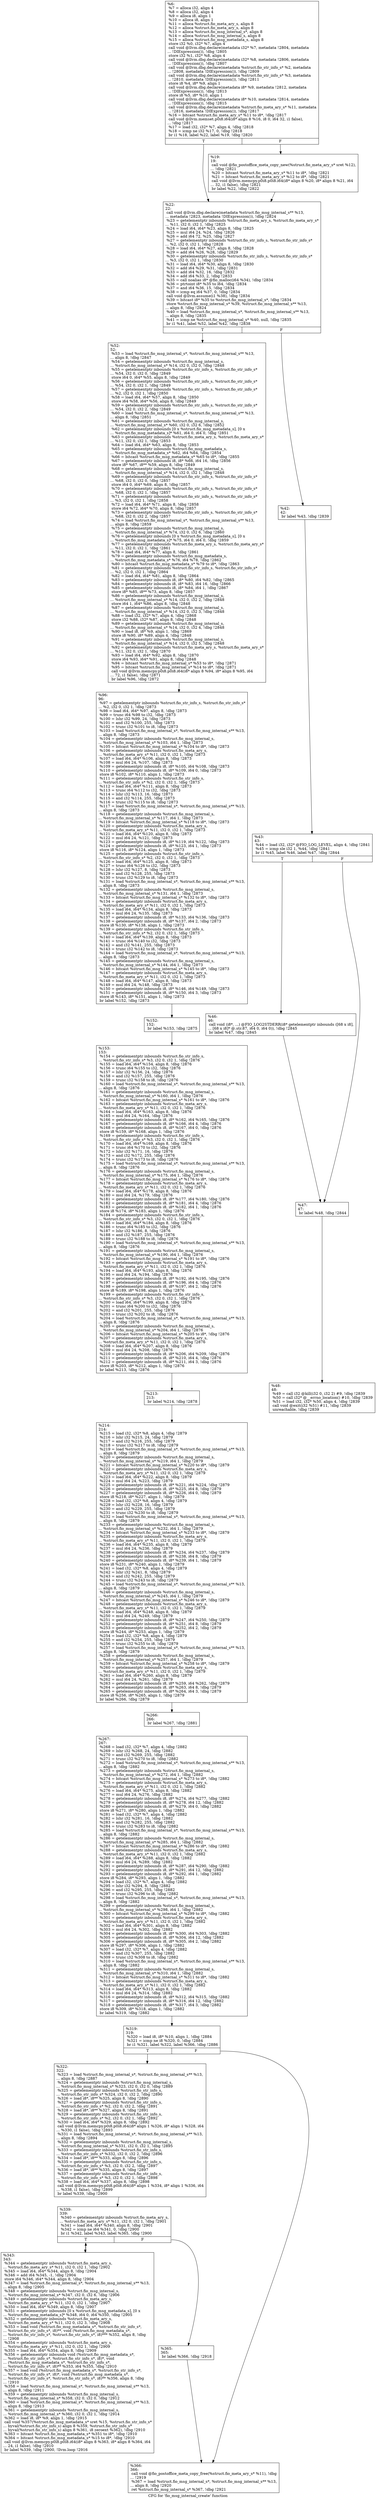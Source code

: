 digraph "CFG for 'fio_msg_internal_create' function" {
	label="CFG for 'fio_msg_internal_create' function";

	Node0x5568514972a0 [shape=record,label="{%6:\l  %7 = alloca i32, align 4\l  %8 = alloca i32, align 4\l  %9 = alloca i8, align 1\l  %10 = alloca i8, align 1\l  %11 = alloca %struct.fio_meta_ary_s, align 8\l  %12 = alloca %struct.fio_meta_ary_s, align 8\l  %13 = alloca %struct.fio_msg_internal_s*, align 8\l  %14 = alloca %struct.fio_msg_internal_s, align 8\l  %15 = alloca %struct.fio_msg_metadata_s, align 8\l  store i32 %0, i32* %7, align 4\l  call void @llvm.dbg.declare(metadata i32* %7, metadata !2804, metadata\l... !DIExpression()), !dbg !2805\l  store i32 %1, i32* %8, align 4\l  call void @llvm.dbg.declare(metadata i32* %8, metadata !2806, metadata\l... !DIExpression()), !dbg !2807\l  call void @llvm.dbg.declare(metadata %struct.fio_str_info_s* %2, metadata\l... !2808, metadata !DIExpression()), !dbg !2809\l  call void @llvm.dbg.declare(metadata %struct.fio_str_info_s* %3, metadata\l... !2810, metadata !DIExpression()), !dbg !2811\l  store i8 %4, i8* %9, align 1\l  call void @llvm.dbg.declare(metadata i8* %9, metadata !2812, metadata\l... !DIExpression()), !dbg !2813\l  store i8 %5, i8* %10, align 1\l  call void @llvm.dbg.declare(metadata i8* %10, metadata !2814, metadata\l... !DIExpression()), !dbg !2815\l  call void @llvm.dbg.declare(metadata %struct.fio_meta_ary_s* %11, metadata\l... !2816, metadata !DIExpression()), !dbg !2817\l  %16 = bitcast %struct.fio_meta_ary_s* %11 to i8*, !dbg !2817\l  call void @llvm.memset.p0i8.i64(i8* align 8 %16, i8 0, i64 32, i1 false),\l... !dbg !2817\l  %17 = load i32, i32* %7, align 4, !dbg !2818\l  %18 = icmp ne i32 %17, 0, !dbg !2818\l  br i1 %18, label %22, label %19, !dbg !2820\l|{<s0>T|<s1>F}}"];
	Node0x5568514972a0:s0 -> Node0x556851497750;
	Node0x5568514972a0:s1 -> Node0x556851497700;
	Node0x556851497700 [shape=record,label="{%19:\l19:                                               \l  call void @fio_postoffice_meta_copy_new(%struct.fio_meta_ary_s* sret %12),\l... !dbg !2821\l  %20 = bitcast %struct.fio_meta_ary_s* %11 to i8*, !dbg !2821\l  %21 = bitcast %struct.fio_meta_ary_s* %12 to i8*, !dbg !2821\l  call void @llvm.memcpy.p0i8.p0i8.i64(i8* align 8 %20, i8* align 8 %21, i64\l... 32, i1 false), !dbg !2821\l  br label %22, !dbg !2822\l}"];
	Node0x556851497700 -> Node0x556851497750;
	Node0x556851497750 [shape=record,label="{%22:\l22:                                               \l  call void @llvm.dbg.declare(metadata %struct.fio_msg_internal_s** %13,\l... metadata !2823, metadata !DIExpression()), !dbg !2824\l  %23 = getelementptr inbounds %struct.fio_meta_ary_s, %struct.fio_meta_ary_s*\l... %11, i32 0, i32 1, !dbg !2825\l  %24 = load i64, i64* %23, align 8, !dbg !2825\l  %25 = mul i64 24, %24, !dbg !2826\l  %26 = add i64 72, %25, !dbg !2827\l  %27 = getelementptr inbounds %struct.fio_str_info_s, %struct.fio_str_info_s*\l... %2, i32 0, i32 1, !dbg !2828\l  %28 = load i64, i64* %27, align 8, !dbg !2828\l  %29 = add i64 %26, %28, !dbg !2829\l  %30 = getelementptr inbounds %struct.fio_str_info_s, %struct.fio_str_info_s*\l... %3, i32 0, i32 1, !dbg !2830\l  %31 = load i64, i64* %30, align 8, !dbg !2830\l  %32 = add i64 %29, %31, !dbg !2831\l  %33 = add i64 %32, 16, !dbg !2832\l  %34 = add i64 %33, 2, !dbg !2833\l  %35 = call noalias i8* @fio_malloc(i64 %34), !dbg !2834\l  %36 = ptrtoint i8* %35 to i64, !dbg !2834\l  %37 = and i64 %36, 15, !dbg !2834\l  %38 = icmp eq i64 %37, 0, !dbg !2834\l  call void @llvm.assume(i1 %38), !dbg !2834\l  %39 = bitcast i8* %35 to %struct.fio_msg_internal_s*, !dbg !2834\l  store %struct.fio_msg_internal_s* %39, %struct.fio_msg_internal_s** %13,\l... align 8, !dbg !2824\l  %40 = load %struct.fio_msg_internal_s*, %struct.fio_msg_internal_s** %13,\l... align 8, !dbg !2835\l  %41 = icmp ne %struct.fio_msg_internal_s* %40, null, !dbg !2835\l  br i1 %41, label %52, label %42, !dbg !2838\l|{<s0>T|<s1>F}}"];
	Node0x556851497750:s0 -> Node0x556851497930;
	Node0x556851497750:s1 -> Node0x5568514977a0;
	Node0x5568514977a0 [shape=record,label="{%42:\l42:                                               \l  br label %43, !dbg !2839\l}"];
	Node0x5568514977a0 -> Node0x5568514977f0;
	Node0x5568514977f0 [shape=record,label="{%43:\l43:                                               \l  %44 = load i32, i32* @FIO_LOG_LEVEL, align 4, !dbg !2841\l  %45 = icmp sle i32 1, %44, !dbg !2841\l  br i1 %45, label %46, label %47, !dbg !2844\l|{<s0>T|<s1>F}}"];
	Node0x5568514977f0:s0 -> Node0x556851497840;
	Node0x5568514977f0:s1 -> Node0x556851497890;
	Node0x556851497840 [shape=record,label="{%46:\l46:                                               \l  call void (i8*, ...) @FIO_LOG2STDERR(i8* getelementptr inbounds ([68 x i8],\l... [68 x i8]* @.str.87, i64 0, i64 0)), !dbg !2845\l  br label %47, !dbg !2845\l}"];
	Node0x556851497840 -> Node0x556851497890;
	Node0x556851497890 [shape=record,label="{%47:\l47:                                               \l  br label %48, !dbg !2844\l}"];
	Node0x556851497890 -> Node0x5568514978e0;
	Node0x5568514978e0 [shape=record,label="{%48:\l48:                                               \l  %49 = call i32 @kill(i32 0, i32 2) #9, !dbg !2839\l  %50 = call i32* @__errno_location() #10, !dbg !2839\l  %51 = load i32, i32* %50, align 4, !dbg !2839\l  call void @exit(i32 %51) #11, !dbg !2839\l  unreachable, !dbg !2839\l}"];
	Node0x556851497930 [shape=record,label="{%52:\l52:                                               \l  %53 = load %struct.fio_msg_internal_s*, %struct.fio_msg_internal_s** %13,\l... align 8, !dbg !2847\l  %54 = getelementptr inbounds %struct.fio_msg_internal_s,\l... %struct.fio_msg_internal_s* %14, i32 0, i32 0, !dbg !2848\l  %55 = getelementptr inbounds %struct.fio_str_info_s, %struct.fio_str_info_s*\l... %54, i32 0, i32 0, !dbg !2849\l  store i64 0, i64* %55, align 8, !dbg !2849\l  %56 = getelementptr inbounds %struct.fio_str_info_s, %struct.fio_str_info_s*\l... %54, i32 0, i32 1, !dbg !2849\l  %57 = getelementptr inbounds %struct.fio_str_info_s, %struct.fio_str_info_s*\l... %2, i32 0, i32 1, !dbg !2850\l  %58 = load i64, i64* %57, align 8, !dbg !2850\l  store i64 %58, i64* %56, align 8, !dbg !2849\l  %59 = getelementptr inbounds %struct.fio_str_info_s, %struct.fio_str_info_s*\l... %54, i32 0, i32 2, !dbg !2849\l  %60 = load %struct.fio_msg_internal_s*, %struct.fio_msg_internal_s** %13,\l... align 8, !dbg !2851\l  %61 = getelementptr inbounds %struct.fio_msg_internal_s,\l... %struct.fio_msg_internal_s* %60, i32 0, i32 6, !dbg !2852\l  %62 = getelementptr inbounds [0 x %struct.fio_msg_metadata_s], [0 x\l... %struct.fio_msg_metadata_s]* %61, i64 0, i64 0, !dbg !2851\l  %63 = getelementptr inbounds %struct.fio_meta_ary_s, %struct.fio_meta_ary_s*\l... %11, i32 0, i32 1, !dbg !2853\l  %64 = load i64, i64* %63, align 8, !dbg !2853\l  %65 = getelementptr inbounds %struct.fio_msg_metadata_s,\l... %struct.fio_msg_metadata_s* %62, i64 %64, !dbg !2854\l  %66 = bitcast %struct.fio_msg_metadata_s* %65 to i8*, !dbg !2855\l  %67 = getelementptr inbounds i8, i8* %66, i64 16, !dbg !2856\l  store i8* %67, i8** %59, align 8, !dbg !2849\l  %68 = getelementptr inbounds %struct.fio_msg_internal_s,\l... %struct.fio_msg_internal_s* %14, i32 0, i32 1, !dbg !2848\l  %69 = getelementptr inbounds %struct.fio_str_info_s, %struct.fio_str_info_s*\l... %68, i32 0, i32 0, !dbg !2857\l  store i64 0, i64* %69, align 8, !dbg !2857\l  %70 = getelementptr inbounds %struct.fio_str_info_s, %struct.fio_str_info_s*\l... %68, i32 0, i32 1, !dbg !2857\l  %71 = getelementptr inbounds %struct.fio_str_info_s, %struct.fio_str_info_s*\l... %3, i32 0, i32 1, !dbg !2858\l  %72 = load i64, i64* %71, align 8, !dbg !2858\l  store i64 %72, i64* %70, align 8, !dbg !2857\l  %73 = getelementptr inbounds %struct.fio_str_info_s, %struct.fio_str_info_s*\l... %68, i32 0, i32 2, !dbg !2857\l  %74 = load %struct.fio_msg_internal_s*, %struct.fio_msg_internal_s** %13,\l... align 8, !dbg !2859\l  %75 = getelementptr inbounds %struct.fio_msg_internal_s,\l... %struct.fio_msg_internal_s* %74, i32 0, i32 6, !dbg !2860\l  %76 = getelementptr inbounds [0 x %struct.fio_msg_metadata_s], [0 x\l... %struct.fio_msg_metadata_s]* %75, i64 0, i64 0, !dbg !2859\l  %77 = getelementptr inbounds %struct.fio_meta_ary_s, %struct.fio_meta_ary_s*\l... %11, i32 0, i32 1, !dbg !2861\l  %78 = load i64, i64* %77, align 8, !dbg !2861\l  %79 = getelementptr inbounds %struct.fio_msg_metadata_s,\l... %struct.fio_msg_metadata_s* %76, i64 %78, !dbg !2862\l  %80 = bitcast %struct.fio_msg_metadata_s* %79 to i8*, !dbg !2863\l  %81 = getelementptr inbounds %struct.fio_str_info_s, %struct.fio_str_info_s*\l... %2, i32 0, i32 1, !dbg !2864\l  %82 = load i64, i64* %81, align 8, !dbg !2864\l  %83 = getelementptr inbounds i8, i8* %80, i64 %82, !dbg !2865\l  %84 = getelementptr inbounds i8, i8* %83, i64 16, !dbg !2866\l  %85 = getelementptr inbounds i8, i8* %84, i64 1, !dbg !2867\l  store i8* %85, i8** %73, align 8, !dbg !2857\l  %86 = getelementptr inbounds %struct.fio_msg_internal_s,\l... %struct.fio_msg_internal_s* %14, i32 0, i32 2, !dbg !2848\l  store i64 1, i64* %86, align 8, !dbg !2848\l  %87 = getelementptr inbounds %struct.fio_msg_internal_s,\l... %struct.fio_msg_internal_s* %14, i32 0, i32 3, !dbg !2848\l  %88 = load i32, i32* %7, align 4, !dbg !2868\l  store i32 %88, i32* %87, align 8, !dbg !2848\l  %89 = getelementptr inbounds %struct.fio_msg_internal_s,\l... %struct.fio_msg_internal_s* %14, i32 0, i32 4, !dbg !2848\l  %90 = load i8, i8* %9, align 1, !dbg !2869\l  store i8 %90, i8* %89, align 4, !dbg !2848\l  %91 = getelementptr inbounds %struct.fio_msg_internal_s,\l... %struct.fio_msg_internal_s* %14, i32 0, i32 5, !dbg !2848\l  %92 = getelementptr inbounds %struct.fio_meta_ary_s, %struct.fio_meta_ary_s*\l... %11, i32 0, i32 1, !dbg !2870\l  %93 = load i64, i64* %92, align 8, !dbg !2870\l  store i64 %93, i64* %91, align 8, !dbg !2848\l  %94 = bitcast %struct.fio_msg_internal_s* %53 to i8*, !dbg !2871\l  %95 = bitcast %struct.fio_msg_internal_s* %14 to i8*, !dbg !2871\l  call void @llvm.memcpy.p0i8.p0i8.i64(i8* align 8 %94, i8* align 8 %95, i64\l... 72, i1 false), !dbg !2871\l  br label %96, !dbg !2872\l}"];
	Node0x556851497930 -> Node0x556851497980;
	Node0x556851497980 [shape=record,label="{%96:\l96:                                               \l  %97 = getelementptr inbounds %struct.fio_str_info_s, %struct.fio_str_info_s*\l... %2, i32 0, i32 1, !dbg !2873\l  %98 = load i64, i64* %97, align 8, !dbg !2873\l  %99 = trunc i64 %98 to i32, !dbg !2873\l  %100 = lshr i32 %99, 24, !dbg !2873\l  %101 = and i32 %100, 255, !dbg !2873\l  %102 = trunc i32 %101 to i8, !dbg !2873\l  %103 = load %struct.fio_msg_internal_s*, %struct.fio_msg_internal_s** %13,\l... align 8, !dbg !2873\l  %104 = getelementptr inbounds %struct.fio_msg_internal_s,\l... %struct.fio_msg_internal_s* %103, i64 1, !dbg !2873\l  %105 = bitcast %struct.fio_msg_internal_s* %104 to i8*, !dbg !2873\l  %106 = getelementptr inbounds %struct.fio_meta_ary_s,\l... %struct.fio_meta_ary_s* %11, i32 0, i32 1, !dbg !2873\l  %107 = load i64, i64* %106, align 8, !dbg !2873\l  %108 = mul i64 24, %107, !dbg !2873\l  %109 = getelementptr inbounds i8, i8* %105, i64 %108, !dbg !2873\l  %110 = getelementptr inbounds i8, i8* %109, i64 0, !dbg !2873\l  store i8 %102, i8* %110, align 1, !dbg !2873\l  %111 = getelementptr inbounds %struct.fio_str_info_s,\l... %struct.fio_str_info_s* %2, i32 0, i32 1, !dbg !2873\l  %112 = load i64, i64* %111, align 8, !dbg !2873\l  %113 = trunc i64 %112 to i32, !dbg !2873\l  %114 = lshr i32 %113, 16, !dbg !2873\l  %115 = and i32 %114, 255, !dbg !2873\l  %116 = trunc i32 %115 to i8, !dbg !2873\l  %117 = load %struct.fio_msg_internal_s*, %struct.fio_msg_internal_s** %13,\l... align 8, !dbg !2873\l  %118 = getelementptr inbounds %struct.fio_msg_internal_s,\l... %struct.fio_msg_internal_s* %117, i64 1, !dbg !2873\l  %119 = bitcast %struct.fio_msg_internal_s* %118 to i8*, !dbg !2873\l  %120 = getelementptr inbounds %struct.fio_meta_ary_s,\l... %struct.fio_meta_ary_s* %11, i32 0, i32 1, !dbg !2873\l  %121 = load i64, i64* %120, align 8, !dbg !2873\l  %122 = mul i64 24, %121, !dbg !2873\l  %123 = getelementptr inbounds i8, i8* %119, i64 %122, !dbg !2873\l  %124 = getelementptr inbounds i8, i8* %123, i64 1, !dbg !2873\l  store i8 %116, i8* %124, align 1, !dbg !2873\l  %125 = getelementptr inbounds %struct.fio_str_info_s,\l... %struct.fio_str_info_s* %2, i32 0, i32 1, !dbg !2873\l  %126 = load i64, i64* %125, align 8, !dbg !2873\l  %127 = trunc i64 %126 to i32, !dbg !2873\l  %128 = lshr i32 %127, 8, !dbg !2873\l  %129 = and i32 %128, 255, !dbg !2873\l  %130 = trunc i32 %129 to i8, !dbg !2873\l  %131 = load %struct.fio_msg_internal_s*, %struct.fio_msg_internal_s** %13,\l... align 8, !dbg !2873\l  %132 = getelementptr inbounds %struct.fio_msg_internal_s,\l... %struct.fio_msg_internal_s* %131, i64 1, !dbg !2873\l  %133 = bitcast %struct.fio_msg_internal_s* %132 to i8*, !dbg !2873\l  %134 = getelementptr inbounds %struct.fio_meta_ary_s,\l... %struct.fio_meta_ary_s* %11, i32 0, i32 1, !dbg !2873\l  %135 = load i64, i64* %134, align 8, !dbg !2873\l  %136 = mul i64 24, %135, !dbg !2873\l  %137 = getelementptr inbounds i8, i8* %133, i64 %136, !dbg !2873\l  %138 = getelementptr inbounds i8, i8* %137, i64 2, !dbg !2873\l  store i8 %130, i8* %138, align 1, !dbg !2873\l  %139 = getelementptr inbounds %struct.fio_str_info_s,\l... %struct.fio_str_info_s* %2, i32 0, i32 1, !dbg !2873\l  %140 = load i64, i64* %139, align 8, !dbg !2873\l  %141 = trunc i64 %140 to i32, !dbg !2873\l  %142 = and i32 %141, 255, !dbg !2873\l  %143 = trunc i32 %142 to i8, !dbg !2873\l  %144 = load %struct.fio_msg_internal_s*, %struct.fio_msg_internal_s** %13,\l... align 8, !dbg !2873\l  %145 = getelementptr inbounds %struct.fio_msg_internal_s,\l... %struct.fio_msg_internal_s* %144, i64 1, !dbg !2873\l  %146 = bitcast %struct.fio_msg_internal_s* %145 to i8*, !dbg !2873\l  %147 = getelementptr inbounds %struct.fio_meta_ary_s,\l... %struct.fio_meta_ary_s* %11, i32 0, i32 1, !dbg !2873\l  %148 = load i64, i64* %147, align 8, !dbg !2873\l  %149 = mul i64 24, %148, !dbg !2873\l  %150 = getelementptr inbounds i8, i8* %146, i64 %149, !dbg !2873\l  %151 = getelementptr inbounds i8, i8* %150, i64 3, !dbg !2873\l  store i8 %143, i8* %151, align 1, !dbg !2873\l  br label %152, !dbg !2873\l}"];
	Node0x556851497980 -> Node0x5568514979d0;
	Node0x5568514979d0 [shape=record,label="{%152:\l152:                                              \l  br label %153, !dbg !2875\l}"];
	Node0x5568514979d0 -> Node0x556851497a20;
	Node0x556851497a20 [shape=record,label="{%153:\l153:                                              \l  %154 = getelementptr inbounds %struct.fio_str_info_s,\l... %struct.fio_str_info_s* %3, i32 0, i32 1, !dbg !2876\l  %155 = load i64, i64* %154, align 8, !dbg !2876\l  %156 = trunc i64 %155 to i32, !dbg !2876\l  %157 = lshr i32 %156, 24, !dbg !2876\l  %158 = and i32 %157, 255, !dbg !2876\l  %159 = trunc i32 %158 to i8, !dbg !2876\l  %160 = load %struct.fio_msg_internal_s*, %struct.fio_msg_internal_s** %13,\l... align 8, !dbg !2876\l  %161 = getelementptr inbounds %struct.fio_msg_internal_s,\l... %struct.fio_msg_internal_s* %160, i64 1, !dbg !2876\l  %162 = bitcast %struct.fio_msg_internal_s* %161 to i8*, !dbg !2876\l  %163 = getelementptr inbounds %struct.fio_meta_ary_s,\l... %struct.fio_meta_ary_s* %11, i32 0, i32 1, !dbg !2876\l  %164 = load i64, i64* %163, align 8, !dbg !2876\l  %165 = mul i64 24, %164, !dbg !2876\l  %166 = getelementptr inbounds i8, i8* %162, i64 %165, !dbg !2876\l  %167 = getelementptr inbounds i8, i8* %166, i64 4, !dbg !2876\l  %168 = getelementptr inbounds i8, i8* %167, i64 0, !dbg !2876\l  store i8 %159, i8* %168, align 1, !dbg !2876\l  %169 = getelementptr inbounds %struct.fio_str_info_s,\l... %struct.fio_str_info_s* %3, i32 0, i32 1, !dbg !2876\l  %170 = load i64, i64* %169, align 8, !dbg !2876\l  %171 = trunc i64 %170 to i32, !dbg !2876\l  %172 = lshr i32 %171, 16, !dbg !2876\l  %173 = and i32 %172, 255, !dbg !2876\l  %174 = trunc i32 %173 to i8, !dbg !2876\l  %175 = load %struct.fio_msg_internal_s*, %struct.fio_msg_internal_s** %13,\l... align 8, !dbg !2876\l  %176 = getelementptr inbounds %struct.fio_msg_internal_s,\l... %struct.fio_msg_internal_s* %175, i64 1, !dbg !2876\l  %177 = bitcast %struct.fio_msg_internal_s* %176 to i8*, !dbg !2876\l  %178 = getelementptr inbounds %struct.fio_meta_ary_s,\l... %struct.fio_meta_ary_s* %11, i32 0, i32 1, !dbg !2876\l  %179 = load i64, i64* %178, align 8, !dbg !2876\l  %180 = mul i64 24, %179, !dbg !2876\l  %181 = getelementptr inbounds i8, i8* %177, i64 %180, !dbg !2876\l  %182 = getelementptr inbounds i8, i8* %181, i64 4, !dbg !2876\l  %183 = getelementptr inbounds i8, i8* %182, i64 1, !dbg !2876\l  store i8 %174, i8* %183, align 1, !dbg !2876\l  %184 = getelementptr inbounds %struct.fio_str_info_s,\l... %struct.fio_str_info_s* %3, i32 0, i32 1, !dbg !2876\l  %185 = load i64, i64* %184, align 8, !dbg !2876\l  %186 = trunc i64 %185 to i32, !dbg !2876\l  %187 = lshr i32 %186, 8, !dbg !2876\l  %188 = and i32 %187, 255, !dbg !2876\l  %189 = trunc i32 %188 to i8, !dbg !2876\l  %190 = load %struct.fio_msg_internal_s*, %struct.fio_msg_internal_s** %13,\l... align 8, !dbg !2876\l  %191 = getelementptr inbounds %struct.fio_msg_internal_s,\l... %struct.fio_msg_internal_s* %190, i64 1, !dbg !2876\l  %192 = bitcast %struct.fio_msg_internal_s* %191 to i8*, !dbg !2876\l  %193 = getelementptr inbounds %struct.fio_meta_ary_s,\l... %struct.fio_meta_ary_s* %11, i32 0, i32 1, !dbg !2876\l  %194 = load i64, i64* %193, align 8, !dbg !2876\l  %195 = mul i64 24, %194, !dbg !2876\l  %196 = getelementptr inbounds i8, i8* %192, i64 %195, !dbg !2876\l  %197 = getelementptr inbounds i8, i8* %196, i64 4, !dbg !2876\l  %198 = getelementptr inbounds i8, i8* %197, i64 2, !dbg !2876\l  store i8 %189, i8* %198, align 1, !dbg !2876\l  %199 = getelementptr inbounds %struct.fio_str_info_s,\l... %struct.fio_str_info_s* %3, i32 0, i32 1, !dbg !2876\l  %200 = load i64, i64* %199, align 8, !dbg !2876\l  %201 = trunc i64 %200 to i32, !dbg !2876\l  %202 = and i32 %201, 255, !dbg !2876\l  %203 = trunc i32 %202 to i8, !dbg !2876\l  %204 = load %struct.fio_msg_internal_s*, %struct.fio_msg_internal_s** %13,\l... align 8, !dbg !2876\l  %205 = getelementptr inbounds %struct.fio_msg_internal_s,\l... %struct.fio_msg_internal_s* %204, i64 1, !dbg !2876\l  %206 = bitcast %struct.fio_msg_internal_s* %205 to i8*, !dbg !2876\l  %207 = getelementptr inbounds %struct.fio_meta_ary_s,\l... %struct.fio_meta_ary_s* %11, i32 0, i32 1, !dbg !2876\l  %208 = load i64, i64* %207, align 8, !dbg !2876\l  %209 = mul i64 24, %208, !dbg !2876\l  %210 = getelementptr inbounds i8, i8* %206, i64 %209, !dbg !2876\l  %211 = getelementptr inbounds i8, i8* %210, i64 4, !dbg !2876\l  %212 = getelementptr inbounds i8, i8* %211, i64 3, !dbg !2876\l  store i8 %203, i8* %212, align 1, !dbg !2876\l  br label %213, !dbg !2876\l}"];
	Node0x556851497a20 -> Node0x556851497a70;
	Node0x556851497a70 [shape=record,label="{%213:\l213:                                              \l  br label %214, !dbg !2878\l}"];
	Node0x556851497a70 -> Node0x556851497ac0;
	Node0x556851497ac0 [shape=record,label="{%214:\l214:                                              \l  %215 = load i32, i32* %8, align 4, !dbg !2879\l  %216 = lshr i32 %215, 24, !dbg !2879\l  %217 = and i32 %216, 255, !dbg !2879\l  %218 = trunc i32 %217 to i8, !dbg !2879\l  %219 = load %struct.fio_msg_internal_s*, %struct.fio_msg_internal_s** %13,\l... align 8, !dbg !2879\l  %220 = getelementptr inbounds %struct.fio_msg_internal_s,\l... %struct.fio_msg_internal_s* %219, i64 1, !dbg !2879\l  %221 = bitcast %struct.fio_msg_internal_s* %220 to i8*, !dbg !2879\l  %222 = getelementptr inbounds %struct.fio_meta_ary_s,\l... %struct.fio_meta_ary_s* %11, i32 0, i32 1, !dbg !2879\l  %223 = load i64, i64* %222, align 8, !dbg !2879\l  %224 = mul i64 24, %223, !dbg !2879\l  %225 = getelementptr inbounds i8, i8* %221, i64 %224, !dbg !2879\l  %226 = getelementptr inbounds i8, i8* %225, i64 8, !dbg !2879\l  %227 = getelementptr inbounds i8, i8* %226, i64 0, !dbg !2879\l  store i8 %218, i8* %227, align 1, !dbg !2879\l  %228 = load i32, i32* %8, align 4, !dbg !2879\l  %229 = lshr i32 %228, 16, !dbg !2879\l  %230 = and i32 %229, 255, !dbg !2879\l  %231 = trunc i32 %230 to i8, !dbg !2879\l  %232 = load %struct.fio_msg_internal_s*, %struct.fio_msg_internal_s** %13,\l... align 8, !dbg !2879\l  %233 = getelementptr inbounds %struct.fio_msg_internal_s,\l... %struct.fio_msg_internal_s* %232, i64 1, !dbg !2879\l  %234 = bitcast %struct.fio_msg_internal_s* %233 to i8*, !dbg !2879\l  %235 = getelementptr inbounds %struct.fio_meta_ary_s,\l... %struct.fio_meta_ary_s* %11, i32 0, i32 1, !dbg !2879\l  %236 = load i64, i64* %235, align 8, !dbg !2879\l  %237 = mul i64 24, %236, !dbg !2879\l  %238 = getelementptr inbounds i8, i8* %234, i64 %237, !dbg !2879\l  %239 = getelementptr inbounds i8, i8* %238, i64 8, !dbg !2879\l  %240 = getelementptr inbounds i8, i8* %239, i64 1, !dbg !2879\l  store i8 %231, i8* %240, align 1, !dbg !2879\l  %241 = load i32, i32* %8, align 4, !dbg !2879\l  %242 = lshr i32 %241, 8, !dbg !2879\l  %243 = and i32 %242, 255, !dbg !2879\l  %244 = trunc i32 %243 to i8, !dbg !2879\l  %245 = load %struct.fio_msg_internal_s*, %struct.fio_msg_internal_s** %13,\l... align 8, !dbg !2879\l  %246 = getelementptr inbounds %struct.fio_msg_internal_s,\l... %struct.fio_msg_internal_s* %245, i64 1, !dbg !2879\l  %247 = bitcast %struct.fio_msg_internal_s* %246 to i8*, !dbg !2879\l  %248 = getelementptr inbounds %struct.fio_meta_ary_s,\l... %struct.fio_meta_ary_s* %11, i32 0, i32 1, !dbg !2879\l  %249 = load i64, i64* %248, align 8, !dbg !2879\l  %250 = mul i64 24, %249, !dbg !2879\l  %251 = getelementptr inbounds i8, i8* %247, i64 %250, !dbg !2879\l  %252 = getelementptr inbounds i8, i8* %251, i64 8, !dbg !2879\l  %253 = getelementptr inbounds i8, i8* %252, i64 2, !dbg !2879\l  store i8 %244, i8* %253, align 1, !dbg !2879\l  %254 = load i32, i32* %8, align 4, !dbg !2879\l  %255 = and i32 %254, 255, !dbg !2879\l  %256 = trunc i32 %255 to i8, !dbg !2879\l  %257 = load %struct.fio_msg_internal_s*, %struct.fio_msg_internal_s** %13,\l... align 8, !dbg !2879\l  %258 = getelementptr inbounds %struct.fio_msg_internal_s,\l... %struct.fio_msg_internal_s* %257, i64 1, !dbg !2879\l  %259 = bitcast %struct.fio_msg_internal_s* %258 to i8*, !dbg !2879\l  %260 = getelementptr inbounds %struct.fio_meta_ary_s,\l... %struct.fio_meta_ary_s* %11, i32 0, i32 1, !dbg !2879\l  %261 = load i64, i64* %260, align 8, !dbg !2879\l  %262 = mul i64 24, %261, !dbg !2879\l  %263 = getelementptr inbounds i8, i8* %259, i64 %262, !dbg !2879\l  %264 = getelementptr inbounds i8, i8* %263, i64 8, !dbg !2879\l  %265 = getelementptr inbounds i8, i8* %264, i64 3, !dbg !2879\l  store i8 %256, i8* %265, align 1, !dbg !2879\l  br label %266, !dbg !2879\l}"];
	Node0x556851497ac0 -> Node0x556851497b10;
	Node0x556851497b10 [shape=record,label="{%266:\l266:                                              \l  br label %267, !dbg !2881\l}"];
	Node0x556851497b10 -> Node0x556851497b60;
	Node0x556851497b60 [shape=record,label="{%267:\l267:                                              \l  %268 = load i32, i32* %7, align 4, !dbg !2882\l  %269 = lshr i32 %268, 24, !dbg !2882\l  %270 = and i32 %269, 255, !dbg !2882\l  %271 = trunc i32 %270 to i8, !dbg !2882\l  %272 = load %struct.fio_msg_internal_s*, %struct.fio_msg_internal_s** %13,\l... align 8, !dbg !2882\l  %273 = getelementptr inbounds %struct.fio_msg_internal_s,\l... %struct.fio_msg_internal_s* %272, i64 1, !dbg !2882\l  %274 = bitcast %struct.fio_msg_internal_s* %273 to i8*, !dbg !2882\l  %275 = getelementptr inbounds %struct.fio_meta_ary_s,\l... %struct.fio_meta_ary_s* %11, i32 0, i32 1, !dbg !2882\l  %276 = load i64, i64* %275, align 8, !dbg !2882\l  %277 = mul i64 24, %276, !dbg !2882\l  %278 = getelementptr inbounds i8, i8* %274, i64 %277, !dbg !2882\l  %279 = getelementptr inbounds i8, i8* %278, i64 12, !dbg !2882\l  %280 = getelementptr inbounds i8, i8* %279, i64 0, !dbg !2882\l  store i8 %271, i8* %280, align 1, !dbg !2882\l  %281 = load i32, i32* %7, align 4, !dbg !2882\l  %282 = lshr i32 %281, 16, !dbg !2882\l  %283 = and i32 %282, 255, !dbg !2882\l  %284 = trunc i32 %283 to i8, !dbg !2882\l  %285 = load %struct.fio_msg_internal_s*, %struct.fio_msg_internal_s** %13,\l... align 8, !dbg !2882\l  %286 = getelementptr inbounds %struct.fio_msg_internal_s,\l... %struct.fio_msg_internal_s* %285, i64 1, !dbg !2882\l  %287 = bitcast %struct.fio_msg_internal_s* %286 to i8*, !dbg !2882\l  %288 = getelementptr inbounds %struct.fio_meta_ary_s,\l... %struct.fio_meta_ary_s* %11, i32 0, i32 1, !dbg !2882\l  %289 = load i64, i64* %288, align 8, !dbg !2882\l  %290 = mul i64 24, %289, !dbg !2882\l  %291 = getelementptr inbounds i8, i8* %287, i64 %290, !dbg !2882\l  %292 = getelementptr inbounds i8, i8* %291, i64 12, !dbg !2882\l  %293 = getelementptr inbounds i8, i8* %292, i64 1, !dbg !2882\l  store i8 %284, i8* %293, align 1, !dbg !2882\l  %294 = load i32, i32* %7, align 4, !dbg !2882\l  %295 = lshr i32 %294, 8, !dbg !2882\l  %296 = and i32 %295, 255, !dbg !2882\l  %297 = trunc i32 %296 to i8, !dbg !2882\l  %298 = load %struct.fio_msg_internal_s*, %struct.fio_msg_internal_s** %13,\l... align 8, !dbg !2882\l  %299 = getelementptr inbounds %struct.fio_msg_internal_s,\l... %struct.fio_msg_internal_s* %298, i64 1, !dbg !2882\l  %300 = bitcast %struct.fio_msg_internal_s* %299 to i8*, !dbg !2882\l  %301 = getelementptr inbounds %struct.fio_meta_ary_s,\l... %struct.fio_meta_ary_s* %11, i32 0, i32 1, !dbg !2882\l  %302 = load i64, i64* %301, align 8, !dbg !2882\l  %303 = mul i64 24, %302, !dbg !2882\l  %304 = getelementptr inbounds i8, i8* %300, i64 %303, !dbg !2882\l  %305 = getelementptr inbounds i8, i8* %304, i64 12, !dbg !2882\l  %306 = getelementptr inbounds i8, i8* %305, i64 2, !dbg !2882\l  store i8 %297, i8* %306, align 1, !dbg !2882\l  %307 = load i32, i32* %7, align 4, !dbg !2882\l  %308 = and i32 %307, 255, !dbg !2882\l  %309 = trunc i32 %308 to i8, !dbg !2882\l  %310 = load %struct.fio_msg_internal_s*, %struct.fio_msg_internal_s** %13,\l... align 8, !dbg !2882\l  %311 = getelementptr inbounds %struct.fio_msg_internal_s,\l... %struct.fio_msg_internal_s* %310, i64 1, !dbg !2882\l  %312 = bitcast %struct.fio_msg_internal_s* %311 to i8*, !dbg !2882\l  %313 = getelementptr inbounds %struct.fio_meta_ary_s,\l... %struct.fio_meta_ary_s* %11, i32 0, i32 1, !dbg !2882\l  %314 = load i64, i64* %313, align 8, !dbg !2882\l  %315 = mul i64 24, %314, !dbg !2882\l  %316 = getelementptr inbounds i8, i8* %312, i64 %315, !dbg !2882\l  %317 = getelementptr inbounds i8, i8* %316, i64 12, !dbg !2882\l  %318 = getelementptr inbounds i8, i8* %317, i64 3, !dbg !2882\l  store i8 %309, i8* %318, align 1, !dbg !2882\l  br label %319, !dbg !2882\l}"];
	Node0x556851497b60 -> Node0x556851497bb0;
	Node0x556851497bb0 [shape=record,label="{%319:\l319:                                              \l  %320 = load i8, i8* %10, align 1, !dbg !2884\l  %321 = icmp ne i8 %320, 0, !dbg !2884\l  br i1 %321, label %322, label %366, !dbg !2886\l|{<s0>T|<s1>F}}"];
	Node0x556851497bb0:s0 -> Node0x556851497c00;
	Node0x556851497bb0:s1 -> Node0x556851497d40;
	Node0x556851497c00 [shape=record,label="{%322:\l322:                                              \l  %323 = load %struct.fio_msg_internal_s*, %struct.fio_msg_internal_s** %13,\l... align 8, !dbg !2887\l  %324 = getelementptr inbounds %struct.fio_msg_internal_s,\l... %struct.fio_msg_internal_s* %323, i32 0, i32 0, !dbg !2889\l  %325 = getelementptr inbounds %struct.fio_str_info_s,\l... %struct.fio_str_info_s* %324, i32 0, i32 2, !dbg !2890\l  %326 = load i8*, i8** %325, align 8, !dbg !2890\l  %327 = getelementptr inbounds %struct.fio_str_info_s,\l... %struct.fio_str_info_s* %2, i32 0, i32 2, !dbg !2891\l  %328 = load i8*, i8** %327, align 8, !dbg !2891\l  %329 = getelementptr inbounds %struct.fio_str_info_s,\l... %struct.fio_str_info_s* %2, i32 0, i32 1, !dbg !2892\l  %330 = load i64, i64* %329, align 8, !dbg !2892\l  call void @llvm.memcpy.p0i8.p0i8.i64(i8* align 1 %326, i8* align 1 %328, i64\l... %330, i1 false), !dbg !2893\l  %331 = load %struct.fio_msg_internal_s*, %struct.fio_msg_internal_s** %13,\l... align 8, !dbg !2894\l  %332 = getelementptr inbounds %struct.fio_msg_internal_s,\l... %struct.fio_msg_internal_s* %331, i32 0, i32 1, !dbg !2895\l  %333 = getelementptr inbounds %struct.fio_str_info_s,\l... %struct.fio_str_info_s* %332, i32 0, i32 2, !dbg !2896\l  %334 = load i8*, i8** %333, align 8, !dbg !2896\l  %335 = getelementptr inbounds %struct.fio_str_info_s,\l... %struct.fio_str_info_s* %3, i32 0, i32 2, !dbg !2897\l  %336 = load i8*, i8** %335, align 8, !dbg !2897\l  %337 = getelementptr inbounds %struct.fio_str_info_s,\l... %struct.fio_str_info_s* %3, i32 0, i32 1, !dbg !2898\l  %338 = load i64, i64* %337, align 8, !dbg !2898\l  call void @llvm.memcpy.p0i8.p0i8.i64(i8* align 1 %334, i8* align 1 %336, i64\l... %338, i1 false), !dbg !2899\l  br label %339, !dbg !2900\l}"];
	Node0x556851497c00 -> Node0x556851497c50;
	Node0x556851497c50 [shape=record,label="{%339:\l339:                                              \l  %340 = getelementptr inbounds %struct.fio_meta_ary_s,\l... %struct.fio_meta_ary_s* %11, i32 0, i32 1, !dbg !2901\l  %341 = load i64, i64* %340, align 8, !dbg !2901\l  %342 = icmp ne i64 %341, 0, !dbg !2900\l  br i1 %342, label %343, label %365, !dbg !2900\l|{<s0>T|<s1>F}}"];
	Node0x556851497c50:s0 -> Node0x556851497ca0;
	Node0x556851497c50:s1 -> Node0x556851497cf0;
	Node0x556851497ca0 [shape=record,label="{%343:\l343:                                              \l  %344 = getelementptr inbounds %struct.fio_meta_ary_s,\l... %struct.fio_meta_ary_s* %11, i32 0, i32 1, !dbg !2902\l  %345 = load i64, i64* %344, align 8, !dbg !2904\l  %346 = add i64 %345, -1, !dbg !2904\l  store i64 %346, i64* %344, align 8, !dbg !2904\l  %347 = load %struct.fio_msg_internal_s*, %struct.fio_msg_internal_s** %13,\l... align 8, !dbg !2905\l  %348 = getelementptr inbounds %struct.fio_msg_internal_s,\l... %struct.fio_msg_internal_s* %347, i32 0, i32 6, !dbg !2906\l  %349 = getelementptr inbounds %struct.fio_meta_ary_s,\l... %struct.fio_meta_ary_s* %11, i32 0, i32 1, !dbg !2907\l  %350 = load i64, i64* %349, align 8, !dbg !2907\l  %351 = getelementptr inbounds [0 x %struct.fio_msg_metadata_s], [0 x\l... %struct.fio_msg_metadata_s]* %348, i64 0, i64 %350, !dbg !2905\l  %352 = getelementptr inbounds %struct.fio_meta_ary_s,\l... %struct.fio_meta_ary_s* %11, i32 0, i32 3, !dbg !2908\l  %353 = load void (%struct.fio_msg_metadata_s*, %struct.fio_str_info_s*,\l... %struct.fio_str_info_s*, i8)**, void (%struct.fio_msg_metadata_s*,\l... %struct.fio_str_info_s*, %struct.fio_str_info_s*, i8)*** %352, align 8, !dbg\l... !2908\l  %354 = getelementptr inbounds %struct.fio_meta_ary_s,\l... %struct.fio_meta_ary_s* %11, i32 0, i32 1, !dbg !2909\l  %355 = load i64, i64* %354, align 8, !dbg !2909\l  %356 = getelementptr inbounds void (%struct.fio_msg_metadata_s*,\l... %struct.fio_str_info_s*, %struct.fio_str_info_s*, i8)*, void\l... (%struct.fio_msg_metadata_s*, %struct.fio_str_info_s*,\l... %struct.fio_str_info_s*, i8)** %353, i64 %355, !dbg !2910\l  %357 = load void (%struct.fio_msg_metadata_s*, %struct.fio_str_info_s*,\l... %struct.fio_str_info_s*, i8)*, void (%struct.fio_msg_metadata_s*,\l... %struct.fio_str_info_s*, %struct.fio_str_info_s*, i8)** %356, align 8, !dbg\l... !2910\l  %358 = load %struct.fio_msg_internal_s*, %struct.fio_msg_internal_s** %13,\l... align 8, !dbg !2911\l  %359 = getelementptr inbounds %struct.fio_msg_internal_s,\l... %struct.fio_msg_internal_s* %358, i32 0, i32 0, !dbg !2912\l  %360 = load %struct.fio_msg_internal_s*, %struct.fio_msg_internal_s** %13,\l... align 8, !dbg !2913\l  %361 = getelementptr inbounds %struct.fio_msg_internal_s,\l... %struct.fio_msg_internal_s* %360, i32 0, i32 1, !dbg !2914\l  %362 = load i8, i8* %9, align 1, !dbg !2915\l  call void %357(%struct.fio_msg_metadata_s* sret %15, %struct.fio_str_info_s*\l... byval(%struct.fio_str_info_s) align 8 %359, %struct.fio_str_info_s*\l... byval(%struct.fio_str_info_s) align 8 %361, i8 zeroext %362), !dbg !2910\l  %363 = bitcast %struct.fio_msg_metadata_s* %351 to i8*, !dbg !2910\l  %364 = bitcast %struct.fio_msg_metadata_s* %15 to i8*, !dbg !2910\l  call void @llvm.memcpy.p0i8.p0i8.i64(i8* align 8 %363, i8* align 8 %364, i64\l... 24, i1 false), !dbg !2910\l  br label %339, !dbg !2900, !llvm.loop !2916\l}"];
	Node0x556851497ca0 -> Node0x556851497c50;
	Node0x556851497cf0 [shape=record,label="{%365:\l365:                                              \l  br label %366, !dbg !2918\l}"];
	Node0x556851497cf0 -> Node0x556851497d40;
	Node0x556851497d40 [shape=record,label="{%366:\l366:                                              \l  call void @fio_postoffice_meta_copy_free(%struct.fio_meta_ary_s* %11), !dbg\l... !2919\l  %367 = load %struct.fio_msg_internal_s*, %struct.fio_msg_internal_s** %13,\l... align 8, !dbg !2920\l  ret %struct.fio_msg_internal_s* %367, !dbg !2921\l}"];
}
